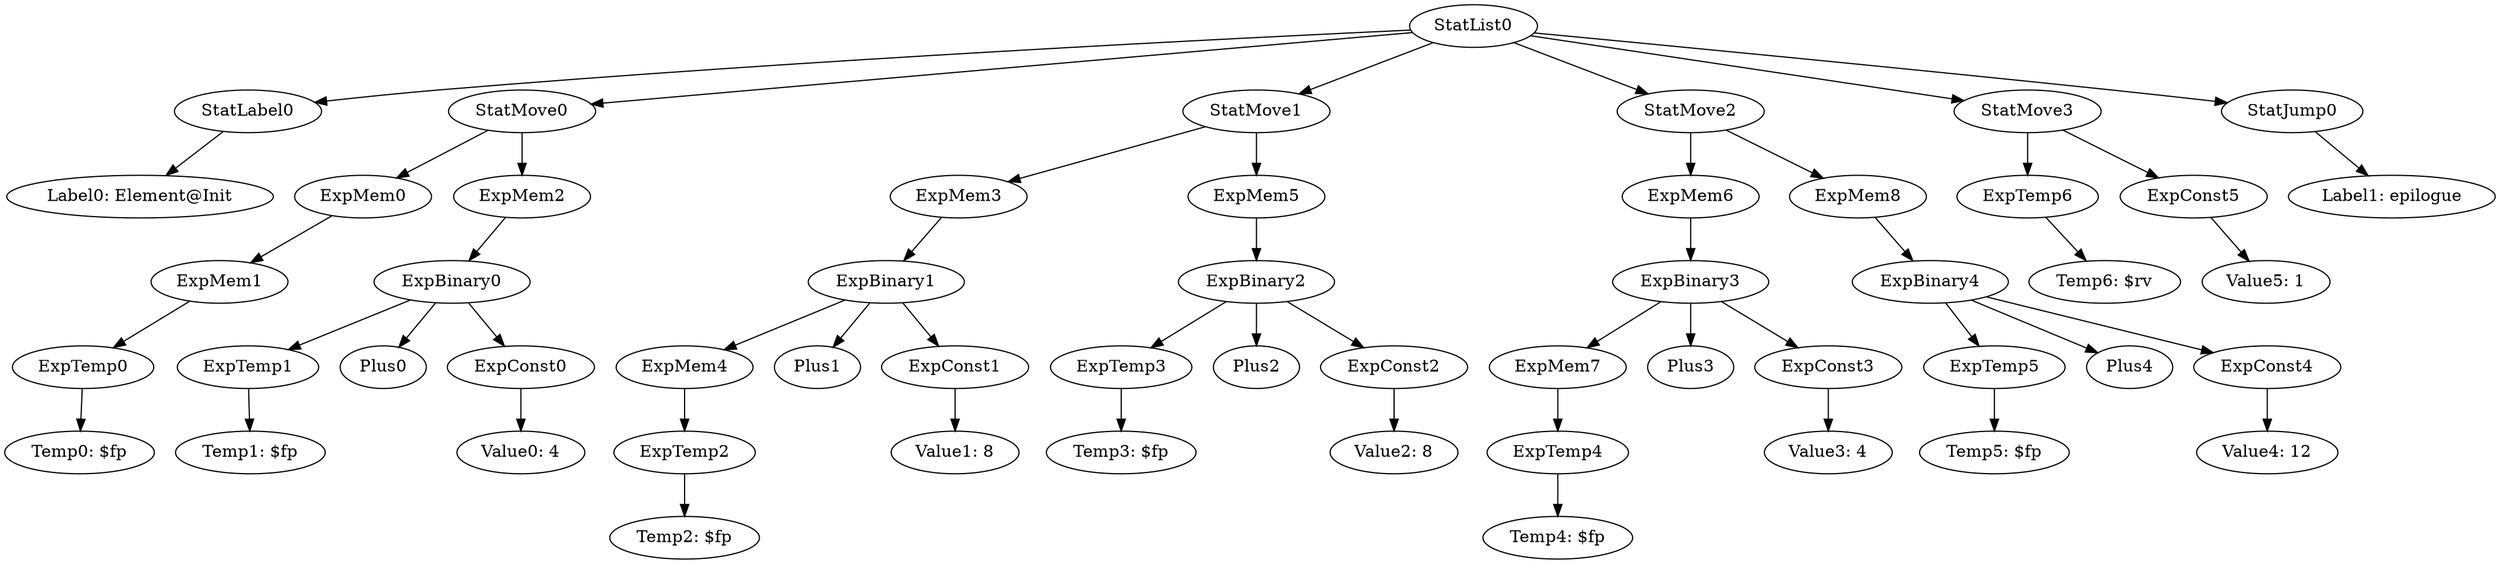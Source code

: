 digraph {
	ordering = out;
	StatMove3 -> ExpTemp6;
	StatMove3 -> ExpConst5;
	ExpTemp6 -> "Temp6: $rv";
	ExpConst4 -> "Value4: 12";
	ExpBinary4 -> ExpTemp5;
	ExpBinary4 -> Plus4;
	ExpBinary4 -> ExpConst4;
	StatMove2 -> ExpMem6;
	StatMove2 -> ExpMem8;
	ExpMem6 -> ExpBinary3;
	ExpConst3 -> "Value3: 4";
	ExpConst5 -> "Value5: 1";
	ExpBinary3 -> ExpMem7;
	ExpBinary3 -> Plus3;
	ExpBinary3 -> ExpConst3;
	ExpTemp5 -> "Temp5: $fp";
	ExpTemp1 -> "Temp1: $fp";
	StatMove0 -> ExpMem0;
	StatMove0 -> ExpMem2;
	ExpConst0 -> "Value0: 4";
	ExpMem1 -> ExpTemp0;
	StatLabel0 -> "Label0: Element@Init";
	StatList0 -> StatLabel0;
	StatList0 -> StatMove0;
	StatList0 -> StatMove1;
	StatList0 -> StatMove2;
	StatList0 -> StatMove3;
	StatList0 -> StatJump0;
	ExpMem7 -> ExpTemp4;
	ExpTemp0 -> "Temp0: $fp";
	StatJump0 -> "Label1: epilogue";
	ExpMem2 -> ExpBinary0;
	ExpMem0 -> ExpMem1;
	ExpBinary1 -> ExpMem4;
	ExpBinary1 -> Plus1;
	ExpBinary1 -> ExpConst1;
	ExpMem3 -> ExpBinary1;
	ExpTemp2 -> "Temp2: $fp";
	ExpBinary0 -> ExpTemp1;
	ExpBinary0 -> Plus0;
	ExpBinary0 -> ExpConst0;
	ExpMem4 -> ExpTemp2;
	ExpConst1 -> "Value1: 8";
	ExpTemp3 -> "Temp3: $fp";
	ExpMem8 -> ExpBinary4;
	ExpBinary2 -> ExpTemp3;
	ExpBinary2 -> Plus2;
	ExpBinary2 -> ExpConst2;
	ExpTemp4 -> "Temp4: $fp";
	ExpConst2 -> "Value2: 8";
	StatMove1 -> ExpMem3;
	StatMove1 -> ExpMem5;
	ExpMem5 -> ExpBinary2;
}

